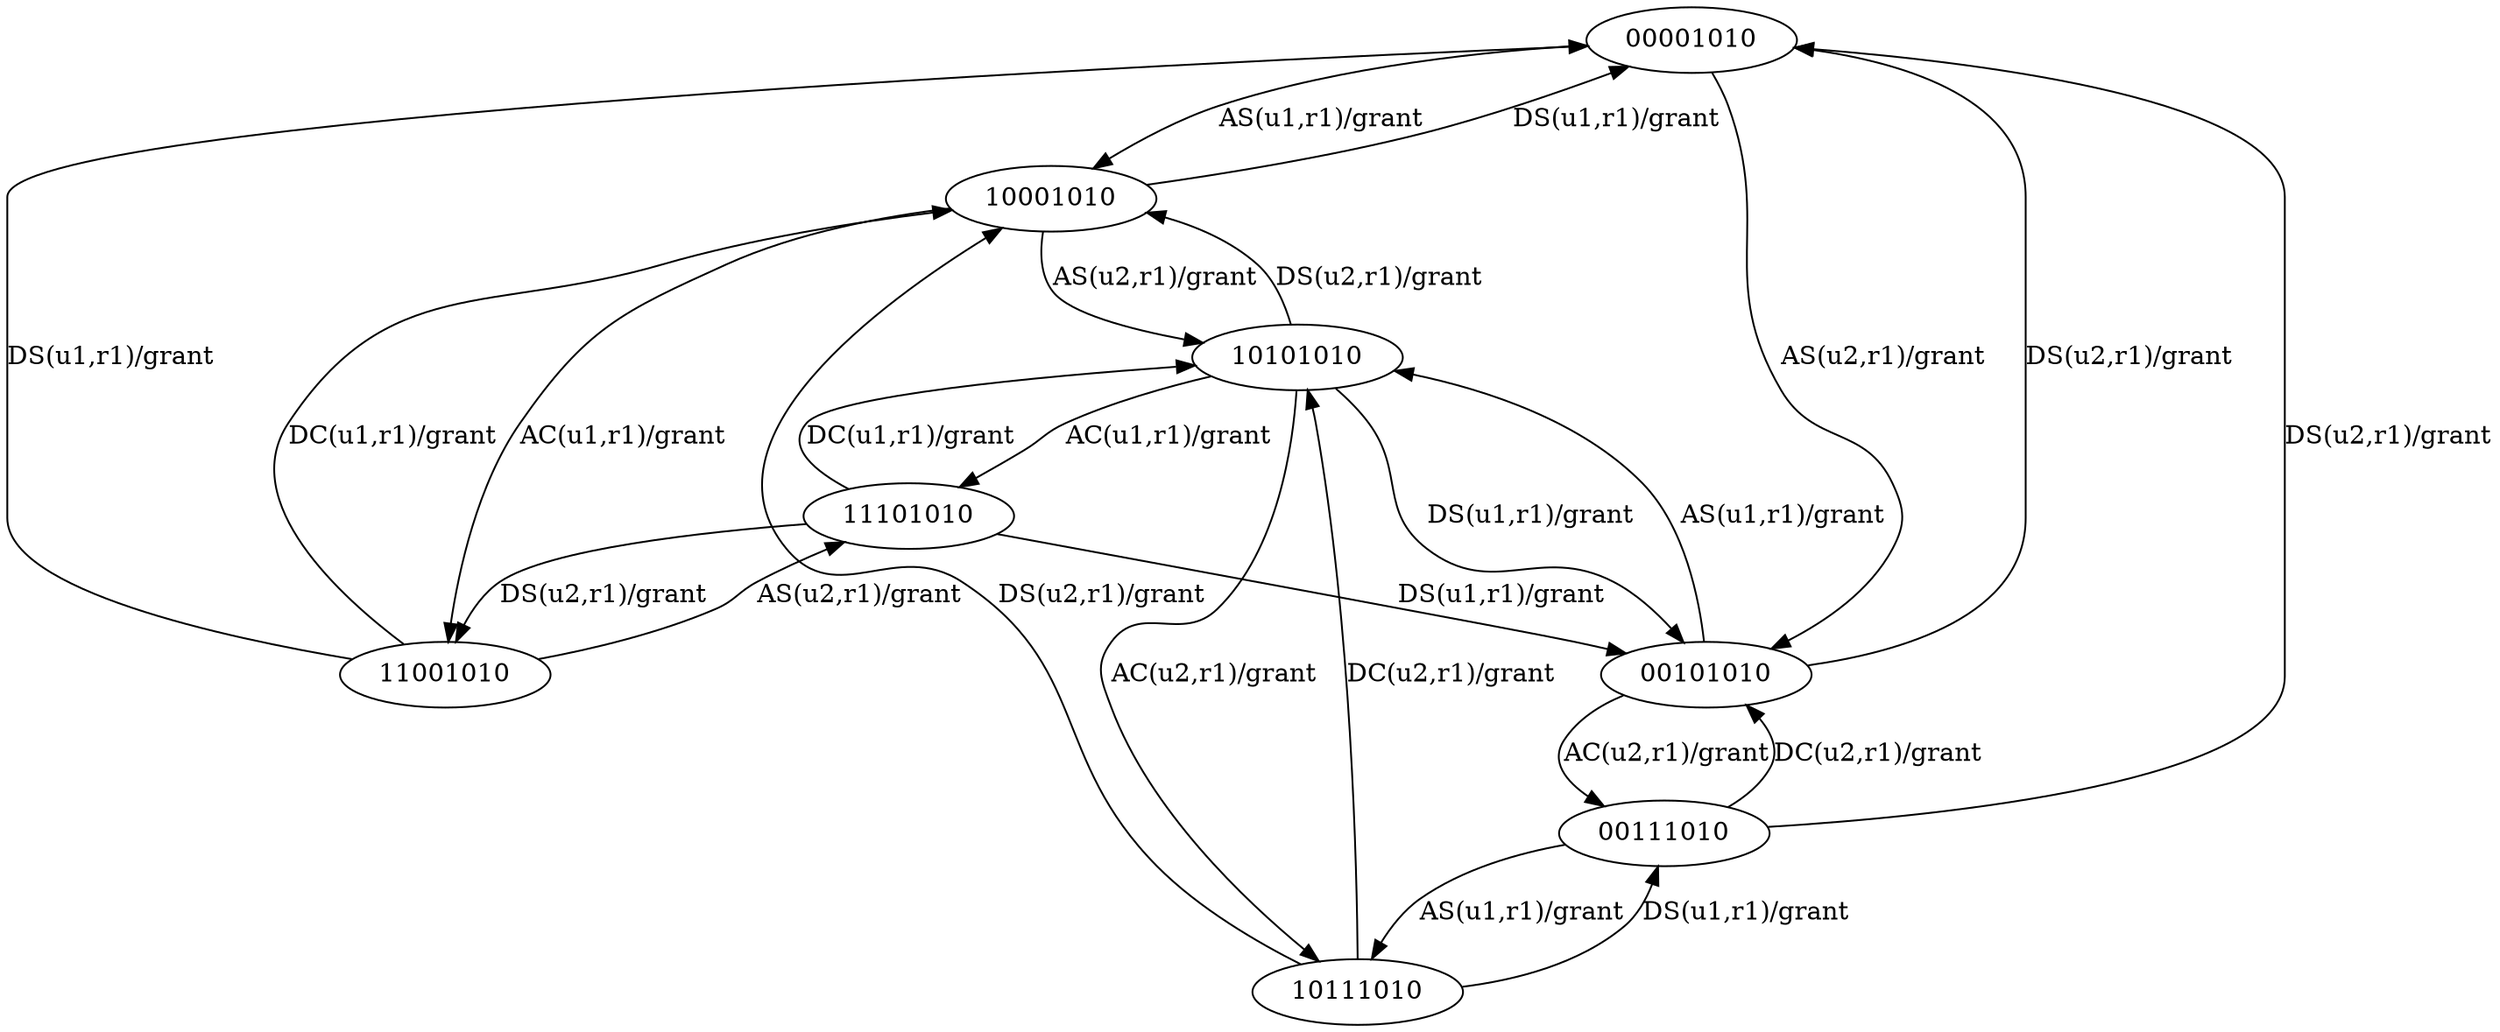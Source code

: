 digraph rbac2Fsm {
  00001010 -> 10001010 [ label ="AS(u1,r1)/grant"];
  00001010 -> 00101010 [ label ="AS(u2,r1)/grant"];
  10001010 -> 00001010 [ label ="DS(u1,r1)/grant"];
  10001010 -> 11001010 [ label ="AC(u1,r1)/grant"];
  00101010 -> 10101010 [ label ="AS(u1,r1)/grant"];
  10001010 -> 10101010 [ label ="AS(u2,r1)/grant"];
  00101010 -> 00001010 [ label ="DS(u2,r1)/grant"];
  00101010 -> 00111010 [ label ="AC(u2,r1)/grant"];
  00111010 -> 10111010 [ label ="AS(u1,r1)/grant"];
  10101010 -> 00101010 [ label ="DS(u1,r1)/grant"];
  10101010 -> 11101010 [ label ="AC(u1,r1)/grant"];
  11001010 -> 00001010 [ label ="DS(u1,r1)/grant"];
  11001010 -> 10001010 [ label ="DC(u1,r1)/grant"];
  10101010 -> 10001010 [ label ="DS(u2,r1)/grant"];
  11001010 -> 11101010 [ label ="AS(u2,r1)/grant"];
  10101010 -> 10111010 [ label ="AC(u2,r1)/grant"];
  00111010 -> 00001010 [ label ="DS(u2,r1)/grant"];
  00111010 -> 00101010 [ label ="DC(u2,r1)/grant"];
  10111010 -> 00111010 [ label ="DS(u1,r1)/grant"];
  11101010 -> 00101010 [ label ="DS(u1,r1)/grant"];
  10111010 -> 10001010 [ label ="DS(u2,r1)/grant"];
  11101010 -> 10101010 [ label ="DC(u1,r1)/grant"];
  10111010 -> 10101010 [ label ="DC(u2,r1)/grant"];
  11101010 -> 11001010 [ label ="DS(u2,r1)/grant"];
}
